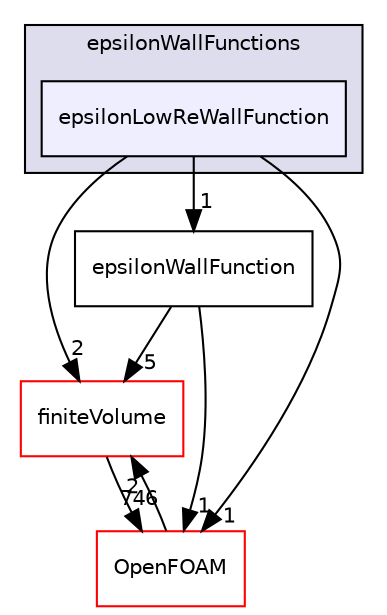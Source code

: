 digraph "src/TurbulenceModels/turbulenceModels/derivedFvPatchFields/wallFunctions/epsilonWallFunctions/epsilonLowReWallFunction" {
  bgcolor=transparent;
  compound=true
  node [ fontsize="10", fontname="Helvetica"];
  edge [ labelfontsize="10", labelfontname="Helvetica"];
  subgraph clusterdir_6c6688e06e5e4bc5d57f464702d3392a {
    graph [ bgcolor="#ddddee", pencolor="black", label="epsilonWallFunctions" fontname="Helvetica", fontsize="10", URL="dir_6c6688e06e5e4bc5d57f464702d3392a.html"]
  dir_55ca6e175e52034623aead9731fc4327 [shape=box, label="epsilonLowReWallFunction", style="filled", fillcolor="#eeeeff", pencolor="black", URL="dir_55ca6e175e52034623aead9731fc4327.html"];
  }
  dir_9bd15774b555cf7259a6fa18f99fe99b [shape=box label="finiteVolume" color="red" URL="dir_9bd15774b555cf7259a6fa18f99fe99b.html"];
  dir_a20b685617bacde19ddf203650286d61 [shape=box label="epsilonWallFunction" URL="dir_a20b685617bacde19ddf203650286d61.html"];
  dir_c5473ff19b20e6ec4dfe5c310b3778a8 [shape=box label="OpenFOAM" color="red" URL="dir_c5473ff19b20e6ec4dfe5c310b3778a8.html"];
  dir_9bd15774b555cf7259a6fa18f99fe99b->dir_c5473ff19b20e6ec4dfe5c310b3778a8 [headlabel="746", labeldistance=1.5 headhref="dir_000896_001896.html"];
  dir_a20b685617bacde19ddf203650286d61->dir_9bd15774b555cf7259a6fa18f99fe99b [headlabel="5", labeldistance=1.5 headhref="dir_003111_000896.html"];
  dir_a20b685617bacde19ddf203650286d61->dir_c5473ff19b20e6ec4dfe5c310b3778a8 [headlabel="1", labeldistance=1.5 headhref="dir_003111_001896.html"];
  dir_c5473ff19b20e6ec4dfe5c310b3778a8->dir_9bd15774b555cf7259a6fa18f99fe99b [headlabel="2", labeldistance=1.5 headhref="dir_001896_000896.html"];
  dir_55ca6e175e52034623aead9731fc4327->dir_9bd15774b555cf7259a6fa18f99fe99b [headlabel="2", labeldistance=1.5 headhref="dir_003110_000896.html"];
  dir_55ca6e175e52034623aead9731fc4327->dir_a20b685617bacde19ddf203650286d61 [headlabel="1", labeldistance=1.5 headhref="dir_003110_003111.html"];
  dir_55ca6e175e52034623aead9731fc4327->dir_c5473ff19b20e6ec4dfe5c310b3778a8 [headlabel="1", labeldistance=1.5 headhref="dir_003110_001896.html"];
}
